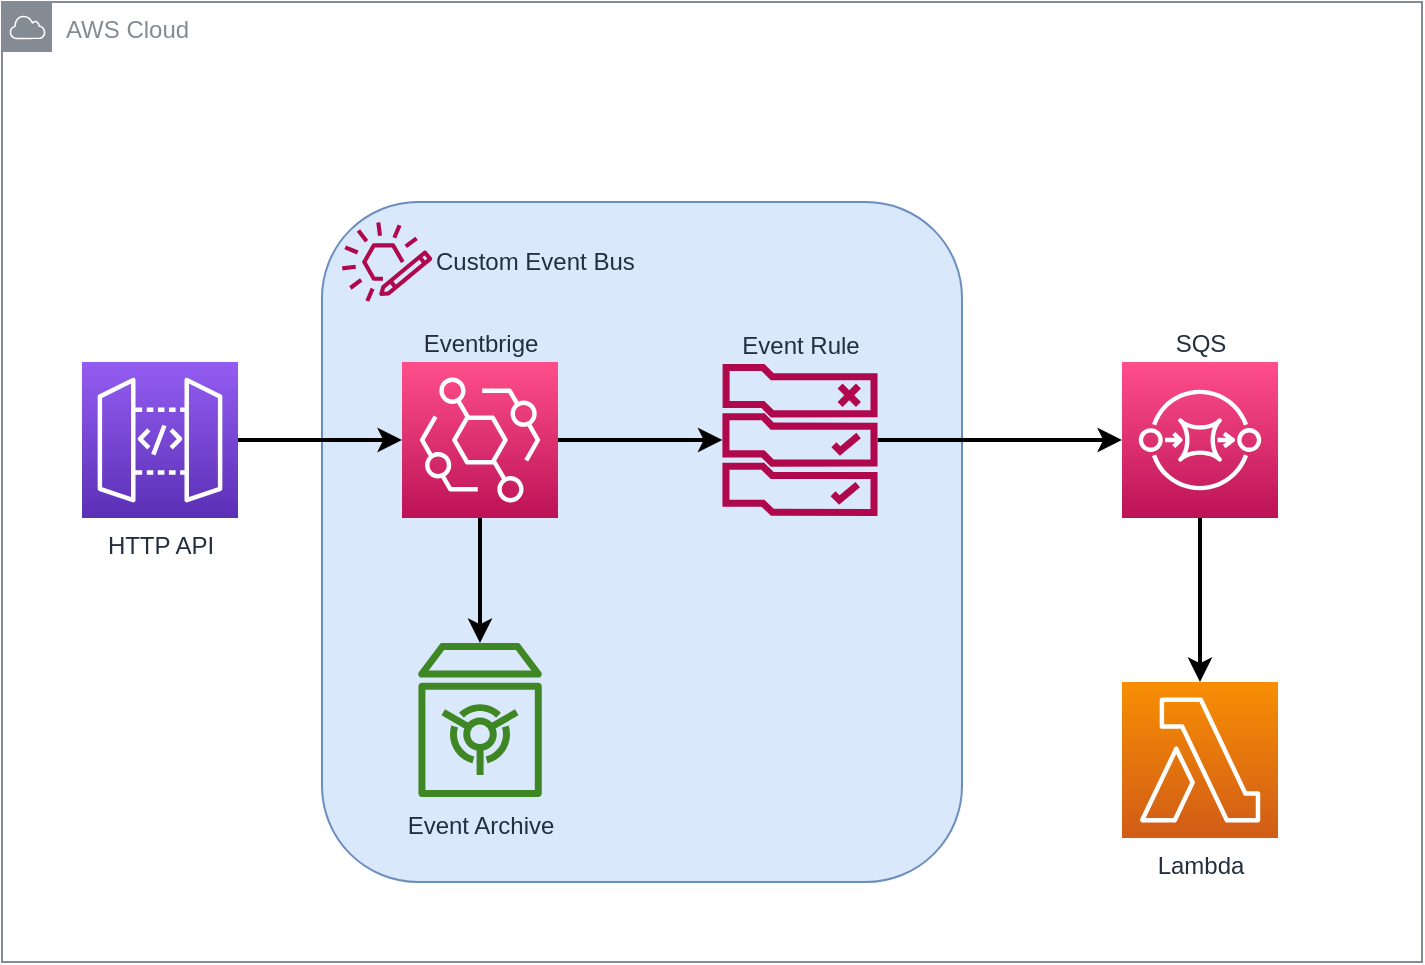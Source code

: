 <mxfile version="17.2.1" type="device"><diagram id="aaiBKKM60YP_b8Iue4JA" name="Page-1"><mxGraphModel dx="1101" dy="1024" grid="1" gridSize="10" guides="1" tooltips="1" connect="1" arrows="1" fold="1" page="1" pageScale="1" pageWidth="850" pageHeight="1100" math="0" shadow="0"><root><mxCell id="0"/><mxCell id="1" parent="0"/><mxCell id="odJADvZA9uERHzajO7St-1" value="AWS Cloud" style="sketch=0;outlineConnect=0;gradientColor=none;html=1;whiteSpace=wrap;fontSize=12;fontStyle=0;shape=mxgraph.aws4.group;grIcon=mxgraph.aws4.group_aws_cloud;strokeColor=#858B94;fillColor=none;verticalAlign=top;align=left;spacingLeft=30;fontColor=#858B94;dashed=0;" vertex="1" parent="1"><mxGeometry x="130" y="240" width="710" height="480" as="geometry"/></mxCell><mxCell id="odJADvZA9uERHzajO7St-11" value="" style="outlineConnect=0;html=1;whiteSpace=wrap;fontSize=12;fontStyle=0;strokeColor=#6c8ebf;fillColor=#dae8fc;verticalAlign=top;align=left;dashed=0;spacingTop=3;rounded=1;" vertex="1" parent="1"><mxGeometry x="290" y="340" width="320" height="340" as="geometry"/></mxCell><mxCell id="odJADvZA9uERHzajO7St-4" style="edgeStyle=orthogonalEdgeStyle;rounded=0;orthogonalLoop=1;jettySize=auto;html=1;entryX=0;entryY=0.5;entryDx=0;entryDy=0;entryPerimeter=0;strokeWidth=2;" edge="1" parent="1" source="odJADvZA9uERHzajO7St-2" target="odJADvZA9uERHzajO7St-3"><mxGeometry relative="1" as="geometry"/></mxCell><mxCell id="odJADvZA9uERHzajO7St-2" value="HTTP API" style="sketch=0;points=[[0,0,0],[0.25,0,0],[0.5,0,0],[0.75,0,0],[1,0,0],[0,1,0],[0.25,1,0],[0.5,1,0],[0.75,1,0],[1,1,0],[0,0.25,0],[0,0.5,0],[0,0.75,0],[1,0.25,0],[1,0.5,0],[1,0.75,0]];outlineConnect=0;fontColor=#232F3E;gradientColor=#945DF2;gradientDirection=north;fillColor=#5A30B5;strokeColor=#ffffff;dashed=0;verticalLabelPosition=bottom;verticalAlign=top;align=center;html=1;fontSize=12;fontStyle=0;aspect=fixed;shape=mxgraph.aws4.resourceIcon;resIcon=mxgraph.aws4.api_gateway;" vertex="1" parent="1"><mxGeometry x="170" y="420" width="78" height="78" as="geometry"/></mxCell><mxCell id="odJADvZA9uERHzajO7St-6" style="edgeStyle=orthogonalEdgeStyle;rounded=0;orthogonalLoop=1;jettySize=auto;html=1;strokeWidth=2;" edge="1" parent="1" source="odJADvZA9uERHzajO7St-3" target="odJADvZA9uERHzajO7St-5"><mxGeometry relative="1" as="geometry"/></mxCell><mxCell id="odJADvZA9uERHzajO7St-17" style="edgeStyle=orthogonalEdgeStyle;rounded=0;orthogonalLoop=1;jettySize=auto;html=1;strokeWidth=2;" edge="1" parent="1" source="odJADvZA9uERHzajO7St-3" target="odJADvZA9uERHzajO7St-16"><mxGeometry relative="1" as="geometry"/></mxCell><mxCell id="odJADvZA9uERHzajO7St-3" value="Eventbrige" style="sketch=0;points=[[0,0,0],[0.25,0,0],[0.5,0,0],[0.75,0,0],[1,0,0],[0,1,0],[0.25,1,0],[0.5,1,0],[0.75,1,0],[1,1,0],[0,0.25,0],[0,0.5,0],[0,0.75,0],[1,0.25,0],[1,0.5,0],[1,0.75,0]];outlineConnect=0;fontColor=#232F3E;gradientColor=#FF4F8B;gradientDirection=north;fillColor=#BC1356;strokeColor=#ffffff;dashed=0;verticalLabelPosition=top;verticalAlign=bottom;align=center;html=1;fontSize=12;fontStyle=0;aspect=fixed;shape=mxgraph.aws4.resourceIcon;resIcon=mxgraph.aws4.eventbridge;labelPosition=center;" vertex="1" parent="1"><mxGeometry x="330" y="420" width="78" height="78" as="geometry"/></mxCell><mxCell id="odJADvZA9uERHzajO7St-8" style="edgeStyle=orthogonalEdgeStyle;rounded=0;orthogonalLoop=1;jettySize=auto;html=1;strokeWidth=2;" edge="1" parent="1" source="odJADvZA9uERHzajO7St-5" target="odJADvZA9uERHzajO7St-7"><mxGeometry relative="1" as="geometry"/></mxCell><mxCell id="odJADvZA9uERHzajO7St-5" value="Event Rule" style="sketch=0;outlineConnect=0;fontColor=#232F3E;gradientColor=none;fillColor=#B0084D;strokeColor=none;dashed=0;verticalLabelPosition=top;verticalAlign=bottom;align=center;html=1;fontSize=12;fontStyle=0;aspect=fixed;pointerEvents=1;shape=mxgraph.aws4.rule_2;labelPosition=center;" vertex="1" parent="1"><mxGeometry x="490" y="421" width="78" height="76" as="geometry"/></mxCell><mxCell id="odJADvZA9uERHzajO7St-10" style="edgeStyle=orthogonalEdgeStyle;rounded=0;orthogonalLoop=1;jettySize=auto;html=1;strokeWidth=2;" edge="1" parent="1" source="odJADvZA9uERHzajO7St-7" target="odJADvZA9uERHzajO7St-9"><mxGeometry relative="1" as="geometry"/></mxCell><mxCell id="odJADvZA9uERHzajO7St-7" value="SQS" style="sketch=0;points=[[0,0,0],[0.25,0,0],[0.5,0,0],[0.75,0,0],[1,0,0],[0,1,0],[0.25,1,0],[0.5,1,0],[0.75,1,0],[1,1,0],[0,0.25,0],[0,0.5,0],[0,0.75,0],[1,0.25,0],[1,0.5,0],[1,0.75,0]];outlineConnect=0;fontColor=#232F3E;gradientColor=#FF4F8B;gradientDirection=north;fillColor=#BC1356;strokeColor=#ffffff;dashed=0;verticalLabelPosition=top;verticalAlign=bottom;align=center;html=1;fontSize=12;fontStyle=0;aspect=fixed;shape=mxgraph.aws4.resourceIcon;resIcon=mxgraph.aws4.sqs;labelPosition=center;" vertex="1" parent="1"><mxGeometry x="690" y="420" width="78" height="78" as="geometry"/></mxCell><mxCell id="odJADvZA9uERHzajO7St-9" value="Lambda" style="sketch=0;points=[[0,0,0],[0.25,0,0],[0.5,0,0],[0.75,0,0],[1,0,0],[0,1,0],[0.25,1,0],[0.5,1,0],[0.75,1,0],[1,1,0],[0,0.25,0],[0,0.5,0],[0,0.75,0],[1,0.25,0],[1,0.5,0],[1,0.75,0]];outlineConnect=0;fontColor=#232F3E;gradientColor=#F78E04;gradientDirection=north;fillColor=#D05C17;strokeColor=#ffffff;dashed=0;verticalLabelPosition=bottom;verticalAlign=top;align=center;html=1;fontSize=12;fontStyle=0;aspect=fixed;shape=mxgraph.aws4.resourceIcon;resIcon=mxgraph.aws4.lambda;" vertex="1" parent="1"><mxGeometry x="690" y="580" width="78" height="78" as="geometry"/></mxCell><mxCell id="odJADvZA9uERHzajO7St-12" value="Custom Event Bus" style="sketch=0;outlineConnect=0;fontColor=#232F3E;gradientColor=none;fillColor=#B0084D;strokeColor=none;dashed=0;verticalLabelPosition=middle;verticalAlign=middle;align=left;html=1;fontSize=12;fontStyle=0;aspect=fixed;pointerEvents=1;shape=mxgraph.aws4.eventbridge_custom_event_bus_resource;rounded=1;labelPosition=right;" vertex="1" parent="1"><mxGeometry x="300" y="350" width="45.22" height="40" as="geometry"/></mxCell><mxCell id="odJADvZA9uERHzajO7St-16" value="Event Archive" style="sketch=0;outlineConnect=0;fontColor=#232F3E;gradientColor=none;fillColor=#3F8624;strokeColor=none;dashed=0;verticalLabelPosition=bottom;verticalAlign=top;align=center;html=1;fontSize=12;fontStyle=0;aspect=fixed;pointerEvents=1;shape=mxgraph.aws4.vault;rounded=1;" vertex="1" parent="1"><mxGeometry x="338" y="560" width="62" height="78" as="geometry"/></mxCell></root></mxGraphModel></diagram></mxfile>
